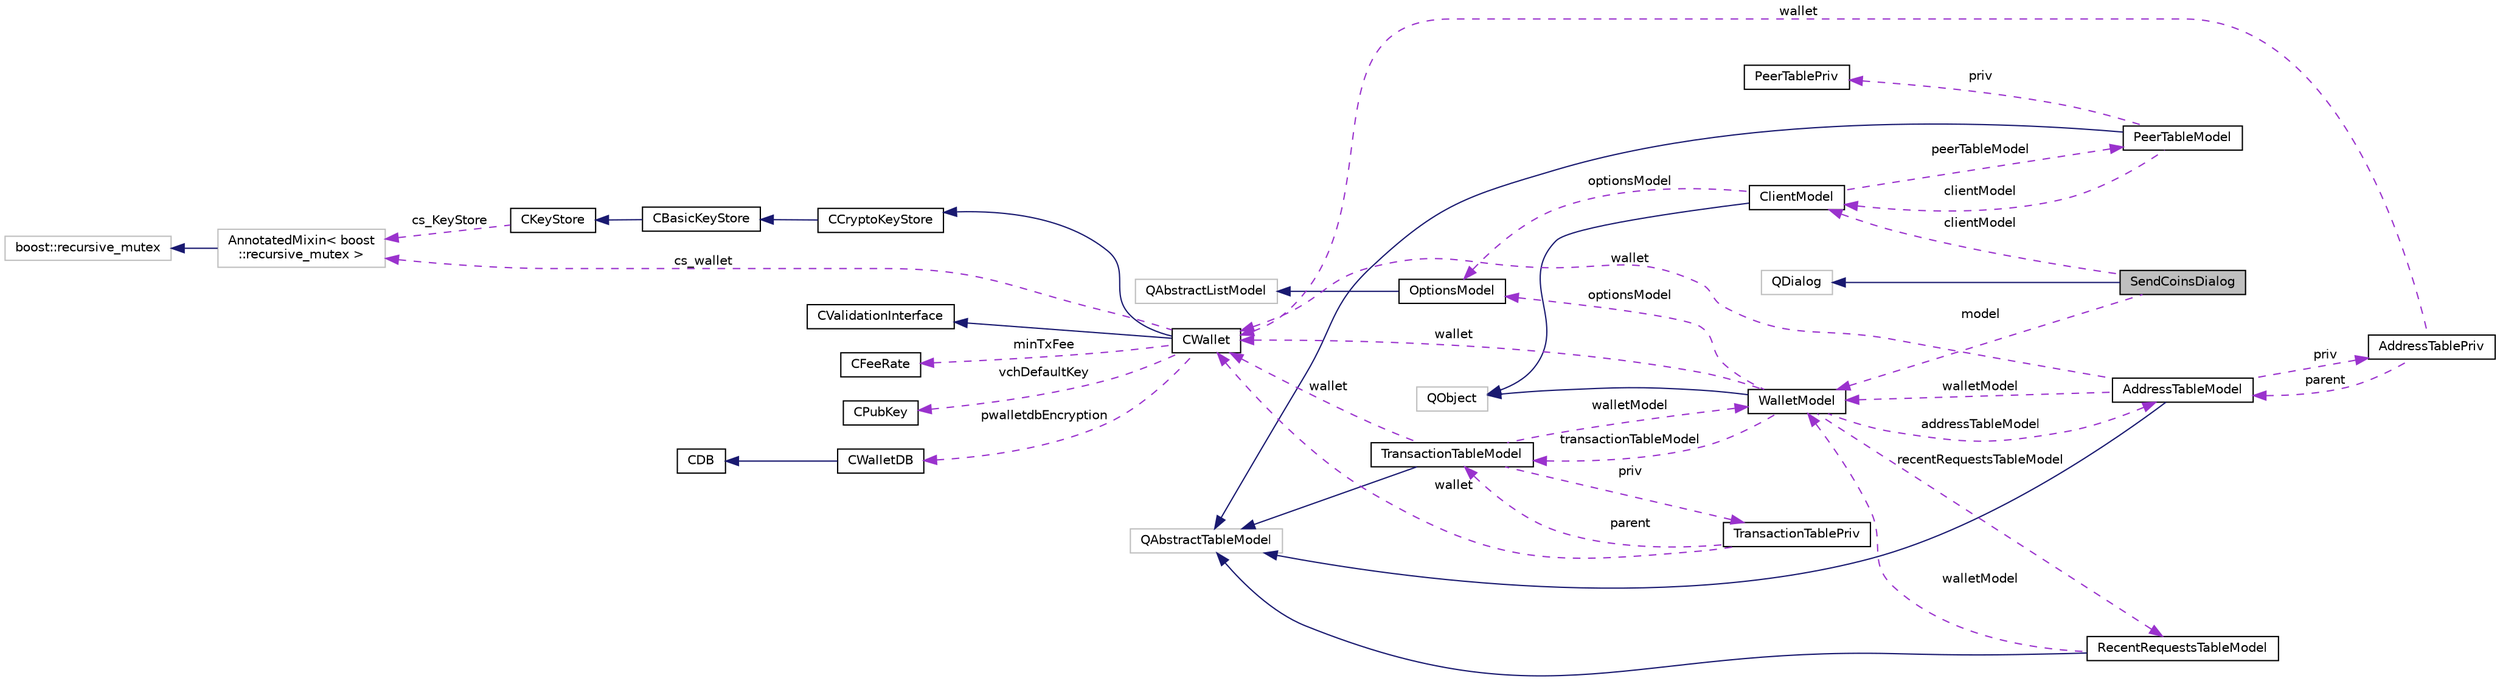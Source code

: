digraph "SendCoinsDialog"
{
  edge [fontname="Helvetica",fontsize="10",labelfontname="Helvetica",labelfontsize="10"];
  node [fontname="Helvetica",fontsize="10",shape=record];
  rankdir="LR";
  Node2 [label="SendCoinsDialog",height=0.2,width=0.4,color="black", fillcolor="grey75", style="filled", fontcolor="black"];
  Node3 -> Node2 [dir="back",color="midnightblue",fontsize="10",style="solid",fontname="Helvetica"];
  Node3 [label="QDialog",height=0.2,width=0.4,color="grey75", fillcolor="white", style="filled"];
  Node4 -> Node2 [dir="back",color="darkorchid3",fontsize="10",style="dashed",label=" clientModel" ,fontname="Helvetica"];
  Node4 [label="ClientModel",height=0.2,width=0.4,color="black", fillcolor="white", style="filled",URL="$class_client_model.html",tooltip="Model for DIVI network client. "];
  Node5 -> Node4 [dir="back",color="midnightblue",fontsize="10",style="solid",fontname="Helvetica"];
  Node5 [label="QObject",height=0.2,width=0.4,color="grey75", fillcolor="white", style="filled"];
  Node6 -> Node4 [dir="back",color="darkorchid3",fontsize="10",style="dashed",label=" peerTableModel" ,fontname="Helvetica"];
  Node6 [label="PeerTableModel",height=0.2,width=0.4,color="black", fillcolor="white", style="filled",URL="$class_peer_table_model.html",tooltip="Qt model providing information about connected peers, similar to the \"getpeerinfo\" RPC call..."];
  Node7 -> Node6 [dir="back",color="midnightblue",fontsize="10",style="solid",fontname="Helvetica"];
  Node7 [label="QAbstractTableModel",height=0.2,width=0.4,color="grey75", fillcolor="white", style="filled"];
  Node8 -> Node6 [dir="back",color="darkorchid3",fontsize="10",style="dashed",label=" priv" ,fontname="Helvetica"];
  Node8 [label="PeerTablePriv",height=0.2,width=0.4,color="black", fillcolor="white", style="filled",URL="$class_peer_table_priv.html"];
  Node4 -> Node6 [dir="back",color="darkorchid3",fontsize="10",style="dashed",label=" clientModel" ,fontname="Helvetica"];
  Node9 -> Node4 [dir="back",color="darkorchid3",fontsize="10",style="dashed",label=" optionsModel" ,fontname="Helvetica"];
  Node9 [label="OptionsModel",height=0.2,width=0.4,color="black", fillcolor="white", style="filled",URL="$class_options_model.html",tooltip="Interface from Qt to configuration data structure for Bitcoin client. "];
  Node10 -> Node9 [dir="back",color="midnightblue",fontsize="10",style="solid",fontname="Helvetica"];
  Node10 [label="QAbstractListModel",height=0.2,width=0.4,color="grey75", fillcolor="white", style="filled"];
  Node11 -> Node2 [dir="back",color="darkorchid3",fontsize="10",style="dashed",label=" model" ,fontname="Helvetica"];
  Node11 [label="WalletModel",height=0.2,width=0.4,color="black", fillcolor="white", style="filled",URL="$class_wallet_model.html",tooltip="Interface to Bitcoin wallet from Qt view code. "];
  Node5 -> Node11 [dir="back",color="midnightblue",fontsize="10",style="solid",fontname="Helvetica"];
  Node12 -> Node11 [dir="back",color="darkorchid3",fontsize="10",style="dashed",label=" transactionTableModel" ,fontname="Helvetica"];
  Node12 [label="TransactionTableModel",height=0.2,width=0.4,color="black", fillcolor="white", style="filled",URL="$class_transaction_table_model.html",tooltip="UI model for the transaction table of a wallet. "];
  Node7 -> Node12 [dir="back",color="midnightblue",fontsize="10",style="solid",fontname="Helvetica"];
  Node13 -> Node12 [dir="back",color="darkorchid3",fontsize="10",style="dashed",label=" priv" ,fontname="Helvetica"];
  Node13 [label="TransactionTablePriv",height=0.2,width=0.4,color="black", fillcolor="white", style="filled",URL="$class_transaction_table_priv.html"];
  Node12 -> Node13 [dir="back",color="darkorchid3",fontsize="10",style="dashed",label=" parent" ,fontname="Helvetica"];
  Node14 -> Node13 [dir="back",color="darkorchid3",fontsize="10",style="dashed",label=" wallet" ,fontname="Helvetica"];
  Node14 [label="CWallet",height=0.2,width=0.4,color="black", fillcolor="white", style="filled",URL="$class_c_wallet.html",tooltip="A CWallet is an extension of a keystore, which also maintains a set of transactions and balances..."];
  Node15 -> Node14 [dir="back",color="midnightblue",fontsize="10",style="solid",fontname="Helvetica"];
  Node15 [label="CCryptoKeyStore",height=0.2,width=0.4,color="black", fillcolor="white", style="filled",URL="$class_c_crypto_key_store.html",tooltip="Keystore which keeps the private keys encrypted. "];
  Node16 -> Node15 [dir="back",color="midnightblue",fontsize="10",style="solid",fontname="Helvetica"];
  Node16 [label="CBasicKeyStore",height=0.2,width=0.4,color="black", fillcolor="white", style="filled",URL="$class_c_basic_key_store.html",tooltip="Basic key store, that keeps keys in an address->secret map. "];
  Node17 -> Node16 [dir="back",color="midnightblue",fontsize="10",style="solid",fontname="Helvetica"];
  Node17 [label="CKeyStore",height=0.2,width=0.4,color="black", fillcolor="white", style="filled",URL="$class_c_key_store.html",tooltip="A virtual base class for key stores. "];
  Node18 -> Node17 [dir="back",color="darkorchid3",fontsize="10",style="dashed",label=" cs_KeyStore" ,fontname="Helvetica"];
  Node18 [label="AnnotatedMixin\< boost\l::recursive_mutex \>",height=0.2,width=0.4,color="grey75", fillcolor="white", style="filled"];
  Node19 -> Node18 [dir="back",color="midnightblue",fontsize="10",style="solid",fontname="Helvetica"];
  Node19 [label="boost::recursive_mutex",height=0.2,width=0.4,color="grey75", fillcolor="white", style="filled"];
  Node20 -> Node14 [dir="back",color="midnightblue",fontsize="10",style="solid",fontname="Helvetica"];
  Node20 [label="CValidationInterface",height=0.2,width=0.4,color="black", fillcolor="white", style="filled",URL="$class_c_validation_interface.html"];
  Node21 -> Node14 [dir="back",color="darkorchid3",fontsize="10",style="dashed",label=" minTxFee" ,fontname="Helvetica"];
  Node21 [label="CFeeRate",height=0.2,width=0.4,color="black", fillcolor="white", style="filled",URL="$class_c_fee_rate.html",tooltip="Type-safe wrapper class to for fee rates (how much to pay based on transaction size) ..."];
  Node22 -> Node14 [dir="back",color="darkorchid3",fontsize="10",style="dashed",label=" vchDefaultKey" ,fontname="Helvetica"];
  Node22 [label="CPubKey",height=0.2,width=0.4,color="black", fillcolor="white", style="filled",URL="$class_c_pub_key.html",tooltip="An encapsulated public key. "];
  Node18 -> Node14 [dir="back",color="darkorchid3",fontsize="10",style="dashed",label=" cs_wallet" ,fontname="Helvetica"];
  Node23 -> Node14 [dir="back",color="darkorchid3",fontsize="10",style="dashed",label=" pwalletdbEncryption" ,fontname="Helvetica"];
  Node23 [label="CWalletDB",height=0.2,width=0.4,color="black", fillcolor="white", style="filled",URL="$class_c_wallet_d_b.html",tooltip="Access to the wallet database (wallet.dat) "];
  Node24 -> Node23 [dir="back",color="midnightblue",fontsize="10",style="solid",fontname="Helvetica"];
  Node24 [label="CDB",height=0.2,width=0.4,color="black", fillcolor="white", style="filled",URL="$class_c_d_b.html",tooltip="RAII class that provides access to a Berkeley database. "];
  Node11 -> Node12 [dir="back",color="darkorchid3",fontsize="10",style="dashed",label=" walletModel" ,fontname="Helvetica"];
  Node14 -> Node12 [dir="back",color="darkorchid3",fontsize="10",style="dashed",label=" wallet" ,fontname="Helvetica"];
  Node25 -> Node11 [dir="back",color="darkorchid3",fontsize="10",style="dashed",label=" addressTableModel" ,fontname="Helvetica"];
  Node25 [label="AddressTableModel",height=0.2,width=0.4,color="black", fillcolor="white", style="filled",URL="$class_address_table_model.html",tooltip="Qt model of the address book in the core. "];
  Node7 -> Node25 [dir="back",color="midnightblue",fontsize="10",style="solid",fontname="Helvetica"];
  Node26 -> Node25 [dir="back",color="darkorchid3",fontsize="10",style="dashed",label=" priv" ,fontname="Helvetica"];
  Node26 [label="AddressTablePriv",height=0.2,width=0.4,color="black", fillcolor="white", style="filled",URL="$class_address_table_priv.html"];
  Node25 -> Node26 [dir="back",color="darkorchid3",fontsize="10",style="dashed",label=" parent" ,fontname="Helvetica"];
  Node14 -> Node26 [dir="back",color="darkorchid3",fontsize="10",style="dashed",label=" wallet" ,fontname="Helvetica"];
  Node11 -> Node25 [dir="back",color="darkorchid3",fontsize="10",style="dashed",label=" walletModel" ,fontname="Helvetica"];
  Node14 -> Node25 [dir="back",color="darkorchid3",fontsize="10",style="dashed",label=" wallet" ,fontname="Helvetica"];
  Node27 -> Node11 [dir="back",color="darkorchid3",fontsize="10",style="dashed",label=" recentRequestsTableModel" ,fontname="Helvetica"];
  Node27 [label="RecentRequestsTableModel",height=0.2,width=0.4,color="black", fillcolor="white", style="filled",URL="$class_recent_requests_table_model.html",tooltip="Model for list of recently generated payment requests / divi: URIs. "];
  Node7 -> Node27 [dir="back",color="midnightblue",fontsize="10",style="solid",fontname="Helvetica"];
  Node11 -> Node27 [dir="back",color="darkorchid3",fontsize="10",style="dashed",label=" walletModel" ,fontname="Helvetica"];
  Node9 -> Node11 [dir="back",color="darkorchid3",fontsize="10",style="dashed",label=" optionsModel" ,fontname="Helvetica"];
  Node14 -> Node11 [dir="back",color="darkorchid3",fontsize="10",style="dashed",label=" wallet" ,fontname="Helvetica"];
}

